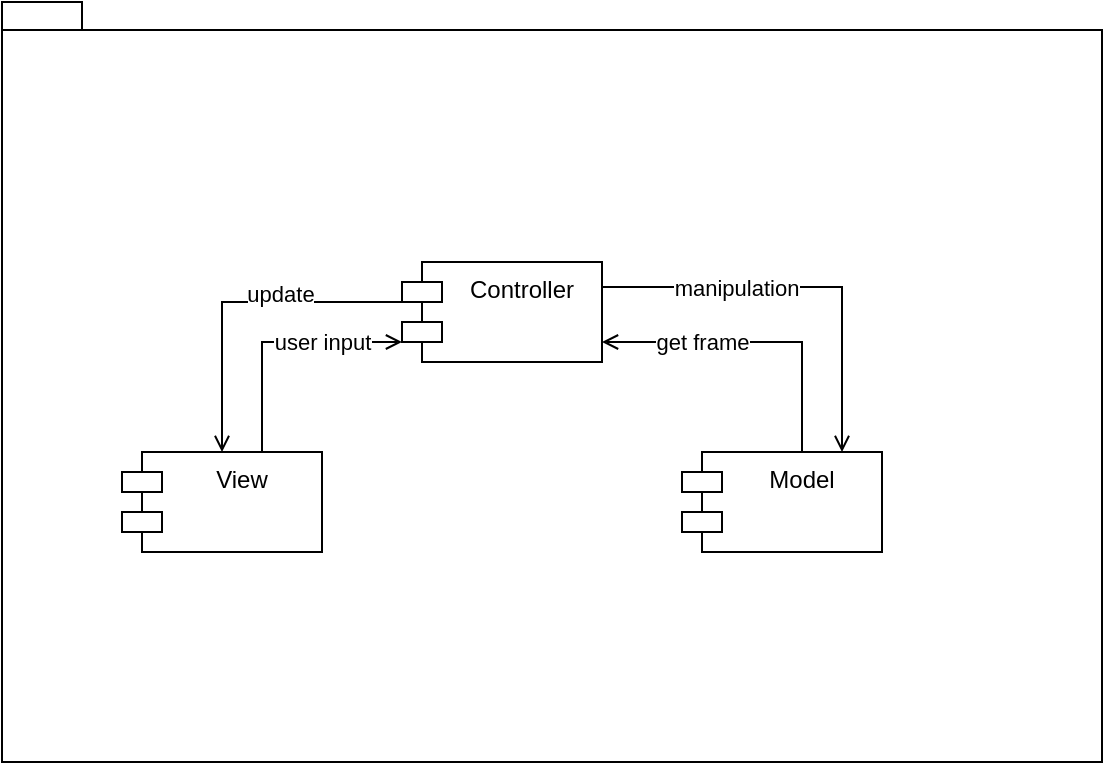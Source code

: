<mxfile version="20.5.3" type="embed"><diagram id="23iRSUPoRavnBvh4doch" name="Page-1"><mxGraphModel dx="947" dy="1118" grid="1" gridSize="10" guides="1" tooltips="1" connect="1" arrows="1" fold="1" page="1" pageScale="1" pageWidth="827" pageHeight="1169" math="0" shadow="0"><root><mxCell id="0"/><mxCell id="1" parent="0"/><mxCell id="2" value="" style="shape=folder;fontStyle=1;spacingTop=10;tabWidth=40;tabHeight=14;tabPosition=left;html=1;container=0;" parent="1" vertex="1"><mxGeometry x="130" y="160" width="550" height="380" as="geometry"/></mxCell><mxCell id="43" style="edgeStyle=orthogonalEdgeStyle;rounded=0;orthogonalLoop=1;jettySize=auto;html=1;startArrow=none;startFill=0;endArrow=open;endFill=0;" edge="1" parent="1" source="4"><mxGeometry relative="1" as="geometry"><mxPoint x="430" y="330" as="targetPoint"/><Array as="points"><mxPoint x="530" y="330"/><mxPoint x="430" y="330"/></Array></mxGeometry></mxCell><mxCell id="44" value="get frame" style="edgeLabel;html=1;align=center;verticalAlign=middle;resizable=0;points=[];" vertex="1" connectable="0" parent="43"><mxGeometry x="0.071" y="1" relative="1" as="geometry"><mxPoint x="-22" y="-1" as="offset"/></mxGeometry></mxCell><mxCell id="4" value="Model" style="shape=module;align=left;spacingLeft=20;align=center;verticalAlign=top;container=0;" parent="1" vertex="1"><mxGeometry x="470" y="385" width="100" height="50" as="geometry"/></mxCell><mxCell id="37" style="edgeStyle=orthogonalEdgeStyle;rounded=0;orthogonalLoop=1;jettySize=auto;html=1;endArrow=none;endFill=0;startArrow=open;startFill=0;" parent="1" source="5" target="6" edge="1"><mxGeometry relative="1" as="geometry"><Array as="points"><mxPoint x="240" y="310"/></Array></mxGeometry></mxCell><mxCell id="42" value="update" style="edgeLabel;html=1;align=center;verticalAlign=middle;resizable=0;points=[];" vertex="1" connectable="0" parent="37"><mxGeometry x="0.261" y="4" relative="1" as="geometry"><mxPoint as="offset"/></mxGeometry></mxCell><mxCell id="38" style="edgeStyle=orthogonalEdgeStyle;rounded=0;orthogonalLoop=1;jettySize=auto;html=1;startArrow=none;startFill=0;endArrow=open;endFill=0;" edge="1" parent="1" source="5" target="6"><mxGeometry relative="1" as="geometry"><Array as="points"><mxPoint x="260" y="330"/></Array></mxGeometry></mxCell><mxCell id="39" value="user input" style="edgeLabel;html=1;align=center;verticalAlign=middle;resizable=0;points=[];" vertex="1" connectable="0" parent="38"><mxGeometry x="-0.024" relative="1" as="geometry"><mxPoint x="24" as="offset"/></mxGeometry></mxCell><mxCell id="5" value="View" style="shape=module;align=left;spacingLeft=20;align=center;verticalAlign=top;container=0;" parent="1" vertex="1"><mxGeometry x="190" y="385" width="100" height="50" as="geometry"/></mxCell><mxCell id="11" style="edgeStyle=orthogonalEdgeStyle;rounded=0;orthogonalLoop=1;jettySize=auto;html=1;startArrow=none;startFill=0;endArrow=open;endFill=0;exitX=1;exitY=0.25;exitDx=0;exitDy=0;" parent="1" source="6" target="4" edge="1"><mxGeometry relative="1" as="geometry"><Array as="points"><mxPoint x="550" y="303"/></Array></mxGeometry></mxCell><mxCell id="40" value="manipulation" style="edgeLabel;html=1;align=center;verticalAlign=middle;resizable=0;points=[];" vertex="1" connectable="0" parent="11"><mxGeometry x="-0.225" y="-1" relative="1" as="geometry"><mxPoint x="-12" y="-1" as="offset"/></mxGeometry></mxCell><mxCell id="6" value="Controller" style="shape=module;align=left;spacingLeft=20;align=center;verticalAlign=top;container=0;" parent="1" vertex="1"><mxGeometry x="330" y="290" width="100" height="50" as="geometry"/></mxCell></root></mxGraphModel></diagram></mxfile>